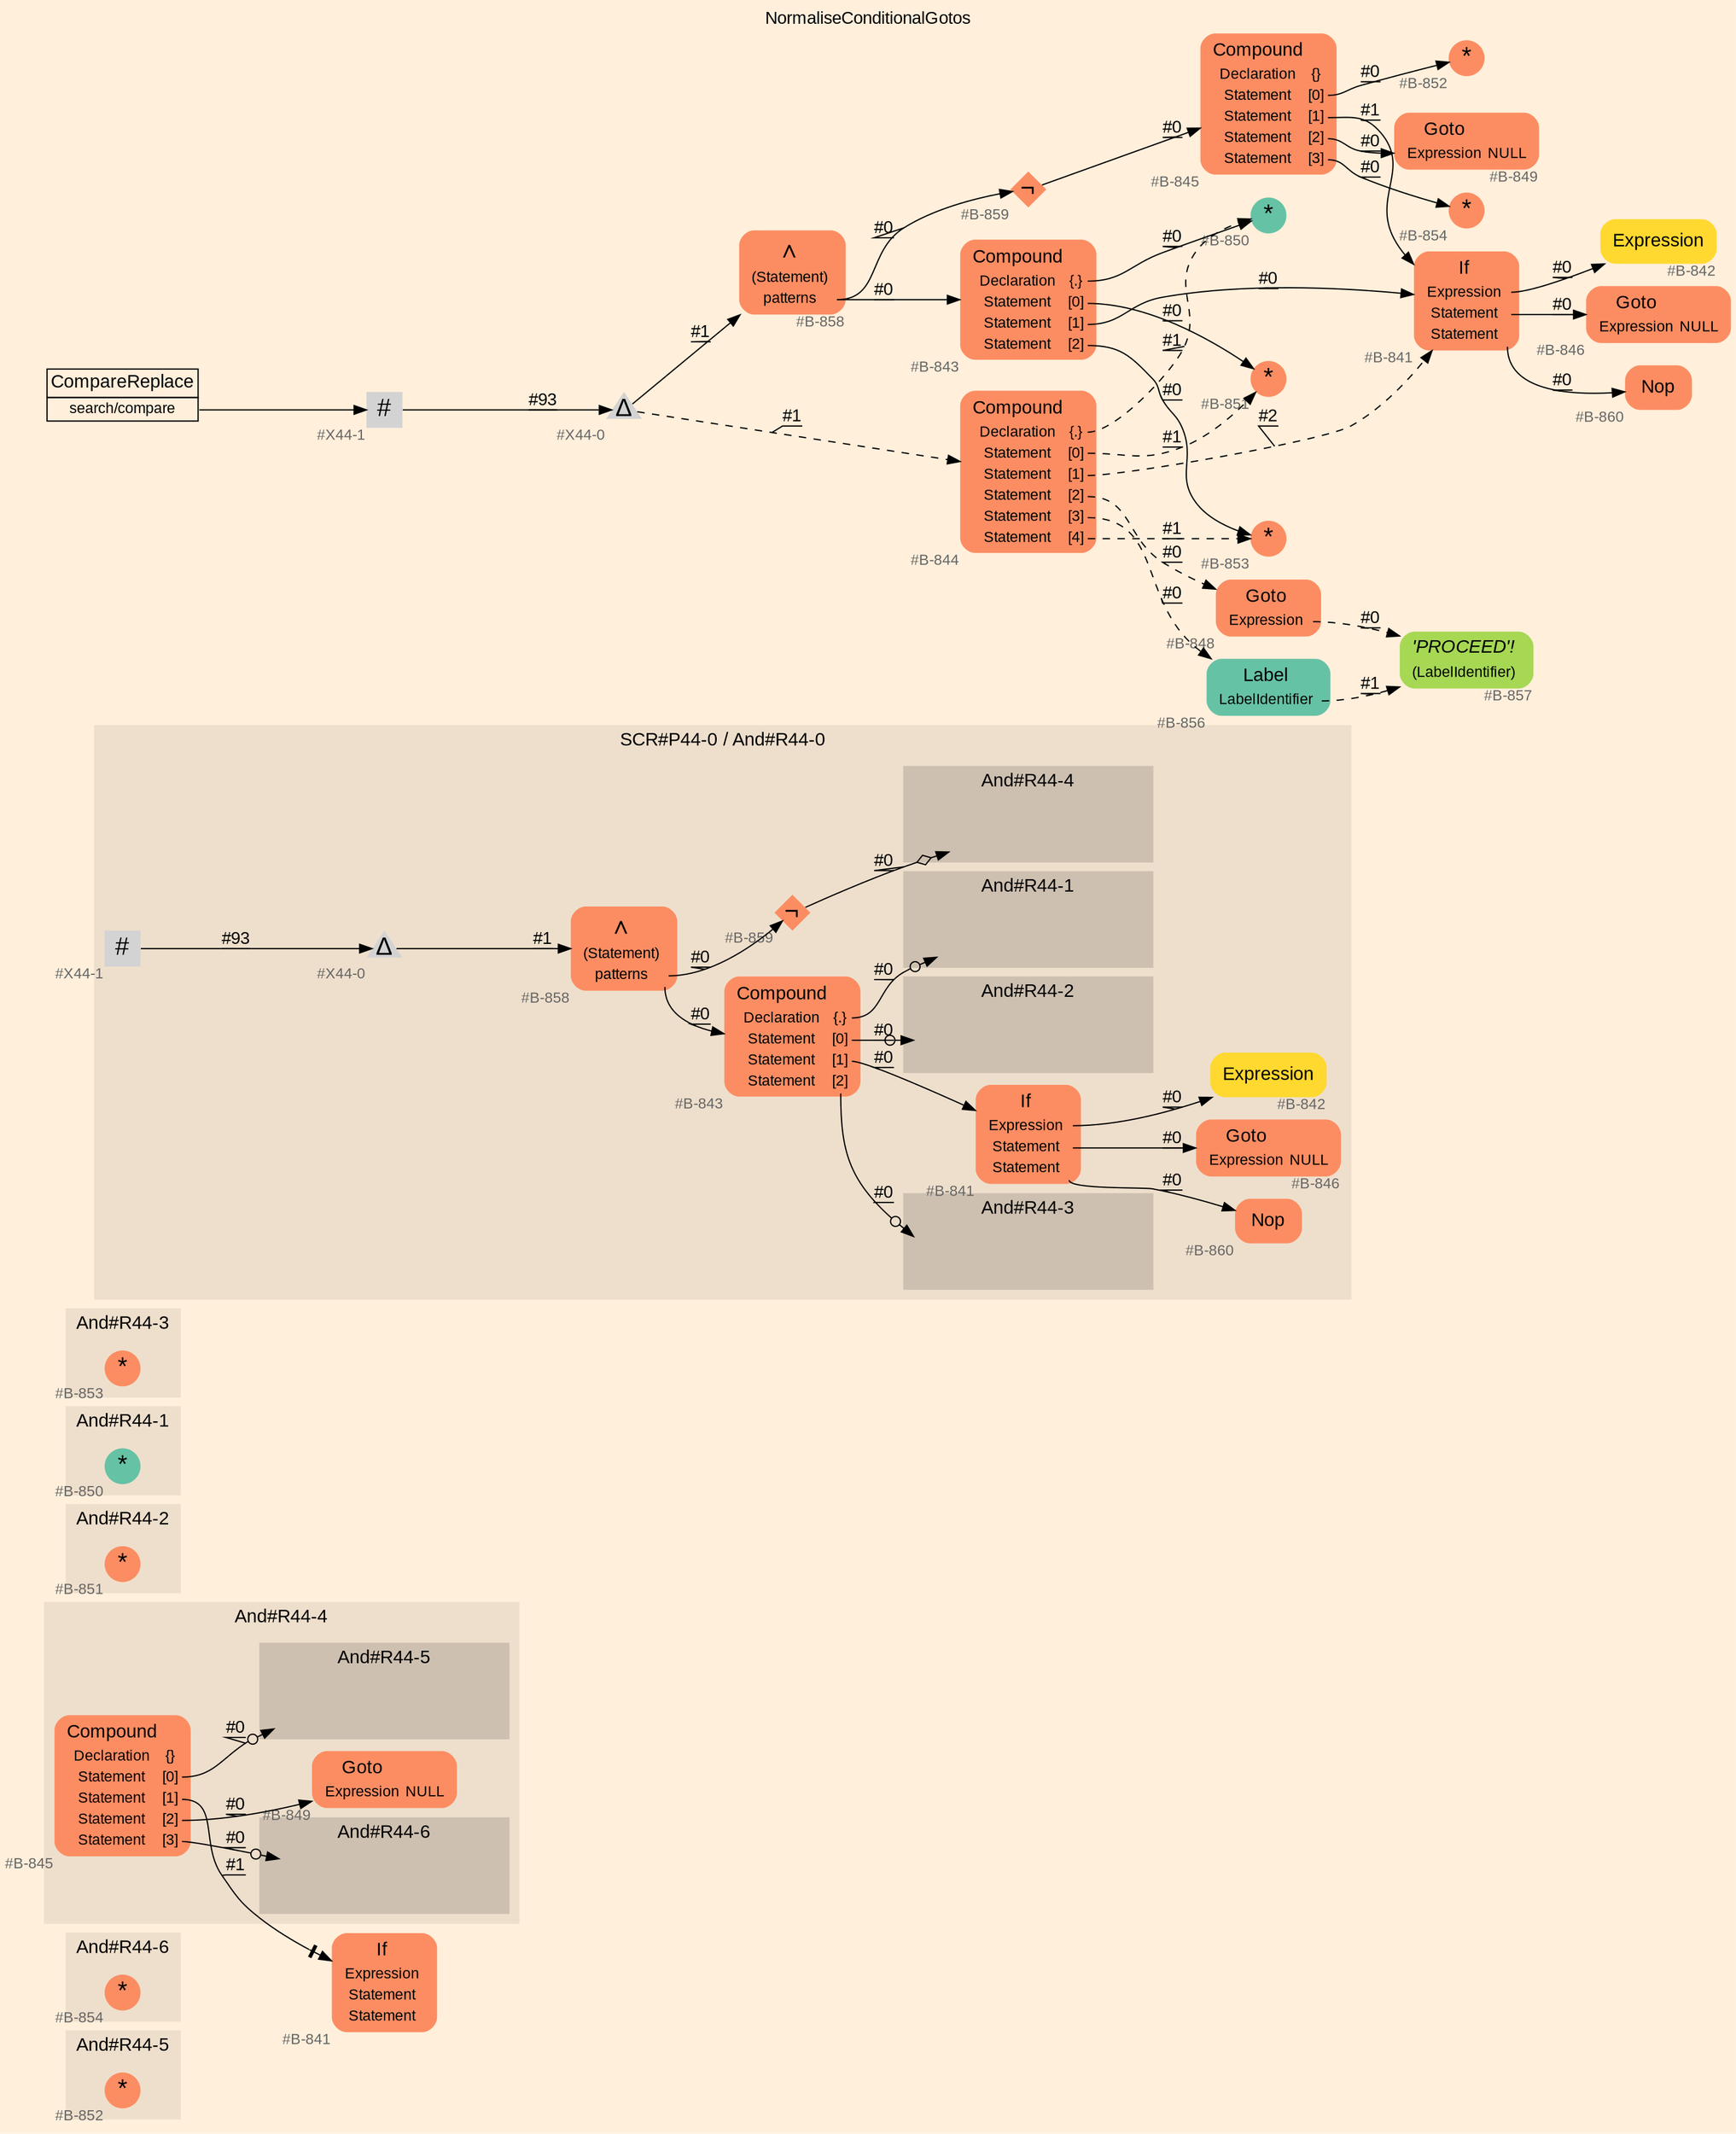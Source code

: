 digraph "NormaliseConditionalGotos" {
label = "NormaliseConditionalGotos"
labelloc = t
graph [
    rankdir = "LR"
    ranksep = 0.3
    bgcolor = antiquewhite1
    color = black
    fontcolor = black
    fontname = "Arial"
];
node [
    fontname = "Arial"
];
edge [
    fontname = "Arial"
];

// -------------------- figure And#R44-5 --------------------
// -------- region And#R44-5 ----------
subgraph "clusterAnd#R44-5" {
    label = "And#R44-5"
    style = "filled"
    color = antiquewhite2
    fontsize = "15"
    // -------- block And#R44-5/#B-852 ----------
    "And#R44-5/#B-852" [
        fillcolor = "/set28/2"
        xlabel = "#B-852"
        fontsize = "12"
        fontcolor = grey40
        shape = "circle"
        label = <<FONT COLOR="black" POINT-SIZE="20">*</FONT>>
        style = "filled"
        penwidth = 0.0
        fixedsize = true
        width = 0.4
        height = 0.4
    ];
    
}


// -------------------- figure And#R44-6 --------------------
// -------- region And#R44-6 ----------
subgraph "clusterAnd#R44-6" {
    label = "And#R44-6"
    style = "filled"
    color = antiquewhite2
    fontsize = "15"
    // -------- block And#R44-6/#B-854 ----------
    "And#R44-6/#B-854" [
        fillcolor = "/set28/2"
        xlabel = "#B-854"
        fontsize = "12"
        fontcolor = grey40
        shape = "circle"
        label = <<FONT COLOR="black" POINT-SIZE="20">*</FONT>>
        style = "filled"
        penwidth = 0.0
        fixedsize = true
        width = 0.4
        height = 0.4
    ];
    
}


// -------------------- figure And#R44-4 --------------------
// -------- region And#R44-4 ----------
subgraph "clusterAnd#R44-4" {
    label = "And#R44-4"
    style = "filled"
    color = antiquewhite2
    fontsize = "15"
    // -------- block And#R44-4/#B-845 ----------
    "And#R44-4/#B-845" [
        fillcolor = "/set28/2"
        xlabel = "#B-845"
        fontsize = "12"
        fontcolor = grey40
        shape = "plaintext"
        label = <<TABLE BORDER="0" CELLBORDER="0" CELLSPACING="0">
         <TR><TD><FONT COLOR="black" POINT-SIZE="15">Compound</FONT></TD></TR>
         <TR><TD><FONT COLOR="black" POINT-SIZE="12">Declaration</FONT></TD><TD PORT="port0"><FONT COLOR="black" POINT-SIZE="12">{}</FONT></TD></TR>
         <TR><TD><FONT COLOR="black" POINT-SIZE="12">Statement</FONT></TD><TD PORT="port1"><FONT COLOR="black" POINT-SIZE="12">[0]</FONT></TD></TR>
         <TR><TD><FONT COLOR="black" POINT-SIZE="12">Statement</FONT></TD><TD PORT="port2"><FONT COLOR="black" POINT-SIZE="12">[1]</FONT></TD></TR>
         <TR><TD><FONT COLOR="black" POINT-SIZE="12">Statement</FONT></TD><TD PORT="port3"><FONT COLOR="black" POINT-SIZE="12">[2]</FONT></TD></TR>
         <TR><TD><FONT COLOR="black" POINT-SIZE="12">Statement</FONT></TD><TD PORT="port4"><FONT COLOR="black" POINT-SIZE="12">[3]</FONT></TD></TR>
        </TABLE>>
        style = "rounded,filled"
    ];
    
    // -------- block And#R44-4/#B-849 ----------
    "And#R44-4/#B-849" [
        fillcolor = "/set28/2"
        xlabel = "#B-849"
        fontsize = "12"
        fontcolor = grey40
        shape = "plaintext"
        label = <<TABLE BORDER="0" CELLBORDER="0" CELLSPACING="0">
         <TR><TD><FONT COLOR="black" POINT-SIZE="15">Goto</FONT></TD></TR>
         <TR><TD><FONT COLOR="black" POINT-SIZE="12">Expression</FONT></TD><TD PORT="port0"><FONT COLOR="black" POINT-SIZE="12">NULL</FONT></TD></TR>
        </TABLE>>
        style = "rounded,filled"
    ];
    
    // -------- region And#R44-4/And#R44-5 ----------
    subgraph "clusterAnd#R44-4/And#R44-5" {
        label = "And#R44-5"
        style = "filled"
        color = antiquewhite3
        fontsize = "15"
        // -------- block And#R44-4/And#R44-5/#B-852 ----------
        "And#R44-4/And#R44-5/#B-852" [
            fillcolor = "/set28/2"
            xlabel = "#B-852"
            fontsize = "12"
            fontcolor = grey40
            shape = "none"
            style = "invisible"
        ];
        
    }
    
    // -------- region And#R44-4/And#R44-6 ----------
    subgraph "clusterAnd#R44-4/And#R44-6" {
        label = "And#R44-6"
        style = "filled"
        color = antiquewhite3
        fontsize = "15"
        // -------- block And#R44-4/And#R44-6/#B-854 ----------
        "And#R44-4/And#R44-6/#B-854" [
            fillcolor = "/set28/2"
            xlabel = "#B-854"
            fontsize = "12"
            fontcolor = grey40
            shape = "none"
            style = "invisible"
        ];
        
    }
    
}

// -------- block And#R44-4/#B-841 ----------
"And#R44-4/#B-841" [
    fillcolor = "/set28/2"
    xlabel = "#B-841"
    fontsize = "12"
    fontcolor = grey40
    shape = "plaintext"
    label = <<TABLE BORDER="0" CELLBORDER="0" CELLSPACING="0">
     <TR><TD><FONT COLOR="black" POINT-SIZE="15">If</FONT></TD></TR>
     <TR><TD><FONT COLOR="black" POINT-SIZE="12">Expression</FONT></TD><TD PORT="port0"></TD></TR>
     <TR><TD><FONT COLOR="black" POINT-SIZE="12">Statement</FONT></TD><TD PORT="port1"></TD></TR>
     <TR><TD><FONT COLOR="black" POINT-SIZE="12">Statement</FONT></TD><TD PORT="port2"></TD></TR>
    </TABLE>>
    style = "rounded,filled"
];

"And#R44-4/#B-845":port1 -> "And#R44-4/And#R44-5/#B-852" [
    arrowhead="normalnoneodot"
    label = "#0"
    decorate = true
    color = black
    fontcolor = black
];

"And#R44-4/#B-845":port2 -> "And#R44-4/#B-841" [
    arrowhead="normalnonetee"
    label = "#1"
    decorate = true
    color = black
    fontcolor = black
];

"And#R44-4/#B-845":port3 -> "And#R44-4/#B-849" [
    label = "#0"
    decorate = true
    color = black
    fontcolor = black
];

"And#R44-4/#B-845":port4 -> "And#R44-4/And#R44-6/#B-854" [
    arrowhead="normalnoneodot"
    label = "#0"
    decorate = true
    color = black
    fontcolor = black
];


// -------------------- figure And#R44-2 --------------------
// -------- region And#R44-2 ----------
subgraph "clusterAnd#R44-2" {
    label = "And#R44-2"
    style = "filled"
    color = antiquewhite2
    fontsize = "15"
    // -------- block And#R44-2/#B-851 ----------
    "And#R44-2/#B-851" [
        fillcolor = "/set28/2"
        xlabel = "#B-851"
        fontsize = "12"
        fontcolor = grey40
        shape = "circle"
        label = <<FONT COLOR="black" POINT-SIZE="20">*</FONT>>
        style = "filled"
        penwidth = 0.0
        fixedsize = true
        width = 0.4
        height = 0.4
    ];
    
}


// -------------------- figure And#R44-1 --------------------
// -------- region And#R44-1 ----------
subgraph "clusterAnd#R44-1" {
    label = "And#R44-1"
    style = "filled"
    color = antiquewhite2
    fontsize = "15"
    // -------- block And#R44-1/#B-850 ----------
    "And#R44-1/#B-850" [
        fillcolor = "/set28/1"
        xlabel = "#B-850"
        fontsize = "12"
        fontcolor = grey40
        shape = "circle"
        label = <<FONT COLOR="black" POINT-SIZE="20">*</FONT>>
        style = "filled"
        penwidth = 0.0
        fixedsize = true
        width = 0.4
        height = 0.4
    ];
    
}


// -------------------- figure And#R44-3 --------------------
// -------- region And#R44-3 ----------
subgraph "clusterAnd#R44-3" {
    label = "And#R44-3"
    style = "filled"
    color = antiquewhite2
    fontsize = "15"
    // -------- block And#R44-3/#B-853 ----------
    "And#R44-3/#B-853" [
        fillcolor = "/set28/2"
        xlabel = "#B-853"
        fontsize = "12"
        fontcolor = grey40
        shape = "circle"
        label = <<FONT COLOR="black" POINT-SIZE="20">*</FONT>>
        style = "filled"
        penwidth = 0.0
        fixedsize = true
        width = 0.4
        height = 0.4
    ];
    
}


// -------------------- figure And#R44-0 --------------------
// -------- region And#R44-0 ----------
subgraph "clusterAnd#R44-0" {
    label = "SCR#P44-0 / And#R44-0"
    style = "filled"
    color = antiquewhite2
    fontsize = "15"
    // -------- block And#R44-0/#X44-0 ----------
    "And#R44-0/#X44-0" [
        xlabel = "#X44-0"
        fontsize = "12"
        fontcolor = grey40
        shape = "triangle"
        label = <<FONT COLOR="black" POINT-SIZE="20">Δ</FONT>>
        style = "filled"
        penwidth = 0.0
        fixedsize = true
        width = 0.4
        height = 0.4
    ];
    
    // -------- block And#R44-0/#B-860 ----------
    "And#R44-0/#B-860" [
        fillcolor = "/set28/2"
        xlabel = "#B-860"
        fontsize = "12"
        fontcolor = grey40
        shape = "plaintext"
        label = <<TABLE BORDER="0" CELLBORDER="0" CELLSPACING="0">
         <TR><TD><FONT COLOR="black" POINT-SIZE="15">Nop</FONT></TD></TR>
        </TABLE>>
        style = "rounded,filled"
    ];
    
    // -------- block And#R44-0/#B-843 ----------
    "And#R44-0/#B-843" [
        fillcolor = "/set28/2"
        xlabel = "#B-843"
        fontsize = "12"
        fontcolor = grey40
        shape = "plaintext"
        label = <<TABLE BORDER="0" CELLBORDER="0" CELLSPACING="0">
         <TR><TD><FONT COLOR="black" POINT-SIZE="15">Compound</FONT></TD></TR>
         <TR><TD><FONT COLOR="black" POINT-SIZE="12">Declaration</FONT></TD><TD PORT="port0"><FONT COLOR="black" POINT-SIZE="12">{.}</FONT></TD></TR>
         <TR><TD><FONT COLOR="black" POINT-SIZE="12">Statement</FONT></TD><TD PORT="port1"><FONT COLOR="black" POINT-SIZE="12">[0]</FONT></TD></TR>
         <TR><TD><FONT COLOR="black" POINT-SIZE="12">Statement</FONT></TD><TD PORT="port2"><FONT COLOR="black" POINT-SIZE="12">[1]</FONT></TD></TR>
         <TR><TD><FONT COLOR="black" POINT-SIZE="12">Statement</FONT></TD><TD PORT="port3"><FONT COLOR="black" POINT-SIZE="12">[2]</FONT></TD></TR>
        </TABLE>>
        style = "rounded,filled"
    ];
    
    // -------- block And#R44-0/#B-841 ----------
    "And#R44-0/#B-841" [
        fillcolor = "/set28/2"
        xlabel = "#B-841"
        fontsize = "12"
        fontcolor = grey40
        shape = "plaintext"
        label = <<TABLE BORDER="0" CELLBORDER="0" CELLSPACING="0">
         <TR><TD><FONT COLOR="black" POINT-SIZE="15">If</FONT></TD></TR>
         <TR><TD><FONT COLOR="black" POINT-SIZE="12">Expression</FONT></TD><TD PORT="port0"></TD></TR>
         <TR><TD><FONT COLOR="black" POINT-SIZE="12">Statement</FONT></TD><TD PORT="port1"></TD></TR>
         <TR><TD><FONT COLOR="black" POINT-SIZE="12">Statement</FONT></TD><TD PORT="port2"></TD></TR>
        </TABLE>>
        style = "rounded,filled"
    ];
    
    // -------- block And#R44-0/#B-858 ----------
    "And#R44-0/#B-858" [
        fillcolor = "/set28/2"
        xlabel = "#B-858"
        fontsize = "12"
        fontcolor = grey40
        shape = "plaintext"
        label = <<TABLE BORDER="0" CELLBORDER="0" CELLSPACING="0">
         <TR><TD><FONT COLOR="black" POINT-SIZE="20">∧</FONT></TD></TR>
         <TR><TD><FONT COLOR="black" POINT-SIZE="12">(Statement)</FONT></TD><TD PORT="port0"></TD></TR>
         <TR><TD><FONT COLOR="black" POINT-SIZE="12">patterns</FONT></TD><TD PORT="port1"></TD></TR>
        </TABLE>>
        style = "rounded,filled"
    ];
    
    // -------- block And#R44-0/#B-859 ----------
    "And#R44-0/#B-859" [
        fillcolor = "/set28/2"
        xlabel = "#B-859"
        fontsize = "12"
        fontcolor = grey40
        shape = "diamond"
        label = <<FONT COLOR="black" POINT-SIZE="20">¬</FONT>>
        style = "filled"
        penwidth = 0.0
        fixedsize = true
        width = 0.4
        height = 0.4
    ];
    
    // -------- block And#R44-0/#X44-1 ----------
    "And#R44-0/#X44-1" [
        xlabel = "#X44-1"
        fontsize = "12"
        fontcolor = grey40
        shape = "square"
        label = <<FONT COLOR="black" POINT-SIZE="20">#</FONT>>
        style = "filled"
        penwidth = 0.0
        fixedsize = true
        width = 0.4
        height = 0.4
    ];
    
    // -------- block And#R44-0/#B-842 ----------
    "And#R44-0/#B-842" [
        fillcolor = "/set28/6"
        xlabel = "#B-842"
        fontsize = "12"
        fontcolor = grey40
        shape = "plaintext"
        label = <<TABLE BORDER="0" CELLBORDER="0" CELLSPACING="0">
         <TR><TD><FONT COLOR="black" POINT-SIZE="15">Expression</FONT></TD></TR>
        </TABLE>>
        style = "rounded,filled"
    ];
    
    // -------- block And#R44-0/#B-846 ----------
    "And#R44-0/#B-846" [
        fillcolor = "/set28/2"
        xlabel = "#B-846"
        fontsize = "12"
        fontcolor = grey40
        shape = "plaintext"
        label = <<TABLE BORDER="0" CELLBORDER="0" CELLSPACING="0">
         <TR><TD><FONT COLOR="black" POINT-SIZE="15">Goto</FONT></TD></TR>
         <TR><TD><FONT COLOR="black" POINT-SIZE="12">Expression</FONT></TD><TD PORT="port0"><FONT COLOR="black" POINT-SIZE="12">NULL</FONT></TD></TR>
        </TABLE>>
        style = "rounded,filled"
    ];
    
    // -------- region And#R44-0/And#R44-1 ----------
    subgraph "clusterAnd#R44-0/And#R44-1" {
        label = "And#R44-1"
        style = "filled"
        color = antiquewhite3
        fontsize = "15"
        // -------- block And#R44-0/And#R44-1/#B-850 ----------
        "And#R44-0/And#R44-1/#B-850" [
            fillcolor = "/set28/1"
            xlabel = "#B-850"
            fontsize = "12"
            fontcolor = grey40
            shape = "none"
            style = "invisible"
        ];
        
    }
    
    // -------- region And#R44-0/And#R44-2 ----------
    subgraph "clusterAnd#R44-0/And#R44-2" {
        label = "And#R44-2"
        style = "filled"
        color = antiquewhite3
        fontsize = "15"
        // -------- block And#R44-0/And#R44-2/#B-851 ----------
        "And#R44-0/And#R44-2/#B-851" [
            fillcolor = "/set28/2"
            xlabel = "#B-851"
            fontsize = "12"
            fontcolor = grey40
            shape = "none"
            style = "invisible"
        ];
        
    }
    
    // -------- region And#R44-0/And#R44-3 ----------
    subgraph "clusterAnd#R44-0/And#R44-3" {
        label = "And#R44-3"
        style = "filled"
        color = antiquewhite3
        fontsize = "15"
        // -------- block And#R44-0/And#R44-3/#B-853 ----------
        "And#R44-0/And#R44-3/#B-853" [
            fillcolor = "/set28/2"
            xlabel = "#B-853"
            fontsize = "12"
            fontcolor = grey40
            shape = "none"
            style = "invisible"
        ];
        
    }
    
    // -------- region And#R44-0/And#R44-4 ----------
    subgraph "clusterAnd#R44-0/And#R44-4" {
        label = "And#R44-4"
        style = "filled"
        color = antiquewhite3
        fontsize = "15"
        // -------- block And#R44-0/And#R44-4/#B-845 ----------
        "And#R44-0/And#R44-4/#B-845" [
            fillcolor = "/set28/2"
            xlabel = "#B-845"
            fontsize = "12"
            fontcolor = grey40
            shape = "none"
            style = "invisible"
        ];
        
    }
    
}

"And#R44-0/#X44-0" -> "And#R44-0/#B-858" [
    label = "#1"
    decorate = true
    color = black
    fontcolor = black
];

"And#R44-0/#B-843":port0 -> "And#R44-0/And#R44-1/#B-850" [
    arrowhead="normalnoneodot"
    label = "#0"
    decorate = true
    color = black
    fontcolor = black
];

"And#R44-0/#B-843":port1 -> "And#R44-0/And#R44-2/#B-851" [
    arrowhead="normalnoneodot"
    label = "#0"
    decorate = true
    color = black
    fontcolor = black
];

"And#R44-0/#B-843":port2 -> "And#R44-0/#B-841" [
    label = "#0"
    decorate = true
    color = black
    fontcolor = black
];

"And#R44-0/#B-843":port3 -> "And#R44-0/And#R44-3/#B-853" [
    arrowhead="normalnoneodot"
    label = "#0"
    decorate = true
    color = black
    fontcolor = black
];

"And#R44-0/#B-841":port0 -> "And#R44-0/#B-842" [
    label = "#0"
    decorate = true
    color = black
    fontcolor = black
];

"And#R44-0/#B-841":port1 -> "And#R44-0/#B-846" [
    label = "#0"
    decorate = true
    color = black
    fontcolor = black
];

"And#R44-0/#B-841":port2 -> "And#R44-0/#B-860" [
    label = "#0"
    decorate = true
    color = black
    fontcolor = black
];

"And#R44-0/#B-858":port1 -> "And#R44-0/#B-843" [
    label = "#0"
    decorate = true
    color = black
    fontcolor = black
];

"And#R44-0/#B-858":port1 -> "And#R44-0/#B-859" [
    label = "#0"
    decorate = true
    color = black
    fontcolor = black
];

"And#R44-0/#B-859" -> "And#R44-0/And#R44-4/#B-845" [
    arrowhead="normalnoneodiamond"
    label = "#0"
    decorate = true
    color = black
    fontcolor = black
];

"And#R44-0/#X44-1" -> "And#R44-0/#X44-0" [
    label = "#93"
    decorate = true
    color = black
    fontcolor = black
];


// -------------------- transformation figure --------------------
// -------- block CR#X44-2 ----------
"CR#X44-2" [
    fillcolor = antiquewhite1
    fontsize = "12"
    fontcolor = grey40
    shape = "plaintext"
    label = <<TABLE BORDER="0" CELLBORDER="1" CELLSPACING="0">
     <TR><TD><FONT COLOR="black" POINT-SIZE="15">CompareReplace</FONT></TD></TR>
     <TR><TD PORT="port0"><FONT COLOR="black" POINT-SIZE="12">search/compare</FONT></TD></TR>
    </TABLE>>
    style = "filled"
    color = black
];

// -------- block #X44-1 ----------
"#X44-1" [
    xlabel = "#X44-1"
    fontsize = "12"
    fontcolor = grey40
    shape = "square"
    label = <<FONT COLOR="black" POINT-SIZE="20">#</FONT>>
    style = "filled"
    penwidth = 0.0
    fixedsize = true
    width = 0.4
    height = 0.4
];

// -------- block #X44-0 ----------
"#X44-0" [
    xlabel = "#X44-0"
    fontsize = "12"
    fontcolor = grey40
    shape = "triangle"
    label = <<FONT COLOR="black" POINT-SIZE="20">Δ</FONT>>
    style = "filled"
    penwidth = 0.0
    fixedsize = true
    width = 0.4
    height = 0.4
];

// -------- block #B-858 ----------
"#B-858" [
    fillcolor = "/set28/2"
    xlabel = "#B-858"
    fontsize = "12"
    fontcolor = grey40
    shape = "plaintext"
    label = <<TABLE BORDER="0" CELLBORDER="0" CELLSPACING="0">
     <TR><TD><FONT COLOR="black" POINT-SIZE="20">∧</FONT></TD></TR>
     <TR><TD><FONT COLOR="black" POINT-SIZE="12">(Statement)</FONT></TD><TD PORT="port0"></TD></TR>
     <TR><TD><FONT COLOR="black" POINT-SIZE="12">patterns</FONT></TD><TD PORT="port1"></TD></TR>
    </TABLE>>
    style = "rounded,filled"
];

// -------- block #B-843 ----------
"#B-843" [
    fillcolor = "/set28/2"
    xlabel = "#B-843"
    fontsize = "12"
    fontcolor = grey40
    shape = "plaintext"
    label = <<TABLE BORDER="0" CELLBORDER="0" CELLSPACING="0">
     <TR><TD><FONT COLOR="black" POINT-SIZE="15">Compound</FONT></TD></TR>
     <TR><TD><FONT COLOR="black" POINT-SIZE="12">Declaration</FONT></TD><TD PORT="port0"><FONT COLOR="black" POINT-SIZE="12">{.}</FONT></TD></TR>
     <TR><TD><FONT COLOR="black" POINT-SIZE="12">Statement</FONT></TD><TD PORT="port1"><FONT COLOR="black" POINT-SIZE="12">[0]</FONT></TD></TR>
     <TR><TD><FONT COLOR="black" POINT-SIZE="12">Statement</FONT></TD><TD PORT="port2"><FONT COLOR="black" POINT-SIZE="12">[1]</FONT></TD></TR>
     <TR><TD><FONT COLOR="black" POINT-SIZE="12">Statement</FONT></TD><TD PORT="port3"><FONT COLOR="black" POINT-SIZE="12">[2]</FONT></TD></TR>
    </TABLE>>
    style = "rounded,filled"
];

// -------- block #B-850 ----------
"#B-850" [
    fillcolor = "/set28/1"
    xlabel = "#B-850"
    fontsize = "12"
    fontcolor = grey40
    shape = "circle"
    label = <<FONT COLOR="black" POINT-SIZE="20">*</FONT>>
    style = "filled"
    penwidth = 0.0
    fixedsize = true
    width = 0.4
    height = 0.4
];

// -------- block #B-851 ----------
"#B-851" [
    fillcolor = "/set28/2"
    xlabel = "#B-851"
    fontsize = "12"
    fontcolor = grey40
    shape = "circle"
    label = <<FONT COLOR="black" POINT-SIZE="20">*</FONT>>
    style = "filled"
    penwidth = 0.0
    fixedsize = true
    width = 0.4
    height = 0.4
];

// -------- block #B-841 ----------
"#B-841" [
    fillcolor = "/set28/2"
    xlabel = "#B-841"
    fontsize = "12"
    fontcolor = grey40
    shape = "plaintext"
    label = <<TABLE BORDER="0" CELLBORDER="0" CELLSPACING="0">
     <TR><TD><FONT COLOR="black" POINT-SIZE="15">If</FONT></TD></TR>
     <TR><TD><FONT COLOR="black" POINT-SIZE="12">Expression</FONT></TD><TD PORT="port0"></TD></TR>
     <TR><TD><FONT COLOR="black" POINT-SIZE="12">Statement</FONT></TD><TD PORT="port1"></TD></TR>
     <TR><TD><FONT COLOR="black" POINT-SIZE="12">Statement</FONT></TD><TD PORT="port2"></TD></TR>
    </TABLE>>
    style = "rounded,filled"
];

// -------- block #B-842 ----------
"#B-842" [
    fillcolor = "/set28/6"
    xlabel = "#B-842"
    fontsize = "12"
    fontcolor = grey40
    shape = "plaintext"
    label = <<TABLE BORDER="0" CELLBORDER="0" CELLSPACING="0">
     <TR><TD><FONT COLOR="black" POINT-SIZE="15">Expression</FONT></TD></TR>
    </TABLE>>
    style = "rounded,filled"
];

// -------- block #B-846 ----------
"#B-846" [
    fillcolor = "/set28/2"
    xlabel = "#B-846"
    fontsize = "12"
    fontcolor = grey40
    shape = "plaintext"
    label = <<TABLE BORDER="0" CELLBORDER="0" CELLSPACING="0">
     <TR><TD><FONT COLOR="black" POINT-SIZE="15">Goto</FONT></TD></TR>
     <TR><TD><FONT COLOR="black" POINT-SIZE="12">Expression</FONT></TD><TD PORT="port0"><FONT COLOR="black" POINT-SIZE="12">NULL</FONT></TD></TR>
    </TABLE>>
    style = "rounded,filled"
];

// -------- block #B-860 ----------
"#B-860" [
    fillcolor = "/set28/2"
    xlabel = "#B-860"
    fontsize = "12"
    fontcolor = grey40
    shape = "plaintext"
    label = <<TABLE BORDER="0" CELLBORDER="0" CELLSPACING="0">
     <TR><TD><FONT COLOR="black" POINT-SIZE="15">Nop</FONT></TD></TR>
    </TABLE>>
    style = "rounded,filled"
];

// -------- block #B-853 ----------
"#B-853" [
    fillcolor = "/set28/2"
    xlabel = "#B-853"
    fontsize = "12"
    fontcolor = grey40
    shape = "circle"
    label = <<FONT COLOR="black" POINT-SIZE="20">*</FONT>>
    style = "filled"
    penwidth = 0.0
    fixedsize = true
    width = 0.4
    height = 0.4
];

// -------- block #B-859 ----------
"#B-859" [
    fillcolor = "/set28/2"
    xlabel = "#B-859"
    fontsize = "12"
    fontcolor = grey40
    shape = "diamond"
    label = <<FONT COLOR="black" POINT-SIZE="20">¬</FONT>>
    style = "filled"
    penwidth = 0.0
    fixedsize = true
    width = 0.4
    height = 0.4
];

// -------- block #B-845 ----------
"#B-845" [
    fillcolor = "/set28/2"
    xlabel = "#B-845"
    fontsize = "12"
    fontcolor = grey40
    shape = "plaintext"
    label = <<TABLE BORDER="0" CELLBORDER="0" CELLSPACING="0">
     <TR><TD><FONT COLOR="black" POINT-SIZE="15">Compound</FONT></TD></TR>
     <TR><TD><FONT COLOR="black" POINT-SIZE="12">Declaration</FONT></TD><TD PORT="port0"><FONT COLOR="black" POINT-SIZE="12">{}</FONT></TD></TR>
     <TR><TD><FONT COLOR="black" POINT-SIZE="12">Statement</FONT></TD><TD PORT="port1"><FONT COLOR="black" POINT-SIZE="12">[0]</FONT></TD></TR>
     <TR><TD><FONT COLOR="black" POINT-SIZE="12">Statement</FONT></TD><TD PORT="port2"><FONT COLOR="black" POINT-SIZE="12">[1]</FONT></TD></TR>
     <TR><TD><FONT COLOR="black" POINT-SIZE="12">Statement</FONT></TD><TD PORT="port3"><FONT COLOR="black" POINT-SIZE="12">[2]</FONT></TD></TR>
     <TR><TD><FONT COLOR="black" POINT-SIZE="12">Statement</FONT></TD><TD PORT="port4"><FONT COLOR="black" POINT-SIZE="12">[3]</FONT></TD></TR>
    </TABLE>>
    style = "rounded,filled"
];

// -------- block #B-852 ----------
"#B-852" [
    fillcolor = "/set28/2"
    xlabel = "#B-852"
    fontsize = "12"
    fontcolor = grey40
    shape = "circle"
    label = <<FONT COLOR="black" POINT-SIZE="20">*</FONT>>
    style = "filled"
    penwidth = 0.0
    fixedsize = true
    width = 0.4
    height = 0.4
];

// -------- block #B-849 ----------
"#B-849" [
    fillcolor = "/set28/2"
    xlabel = "#B-849"
    fontsize = "12"
    fontcolor = grey40
    shape = "plaintext"
    label = <<TABLE BORDER="0" CELLBORDER="0" CELLSPACING="0">
     <TR><TD><FONT COLOR="black" POINT-SIZE="15">Goto</FONT></TD></TR>
     <TR><TD><FONT COLOR="black" POINT-SIZE="12">Expression</FONT></TD><TD PORT="port0"><FONT COLOR="black" POINT-SIZE="12">NULL</FONT></TD></TR>
    </TABLE>>
    style = "rounded,filled"
];

// -------- block #B-854 ----------
"#B-854" [
    fillcolor = "/set28/2"
    xlabel = "#B-854"
    fontsize = "12"
    fontcolor = grey40
    shape = "circle"
    label = <<FONT COLOR="black" POINT-SIZE="20">*</FONT>>
    style = "filled"
    penwidth = 0.0
    fixedsize = true
    width = 0.4
    height = 0.4
];

// -------- block #B-844 ----------
"#B-844" [
    fillcolor = "/set28/2"
    xlabel = "#B-844"
    fontsize = "12"
    fontcolor = grey40
    shape = "plaintext"
    label = <<TABLE BORDER="0" CELLBORDER="0" CELLSPACING="0">
     <TR><TD><FONT COLOR="black" POINT-SIZE="15">Compound</FONT></TD></TR>
     <TR><TD><FONT COLOR="black" POINT-SIZE="12">Declaration</FONT></TD><TD PORT="port0"><FONT COLOR="black" POINT-SIZE="12">{.}</FONT></TD></TR>
     <TR><TD><FONT COLOR="black" POINT-SIZE="12">Statement</FONT></TD><TD PORT="port1"><FONT COLOR="black" POINT-SIZE="12">[0]</FONT></TD></TR>
     <TR><TD><FONT COLOR="black" POINT-SIZE="12">Statement</FONT></TD><TD PORT="port2"><FONT COLOR="black" POINT-SIZE="12">[1]</FONT></TD></TR>
     <TR><TD><FONT COLOR="black" POINT-SIZE="12">Statement</FONT></TD><TD PORT="port3"><FONT COLOR="black" POINT-SIZE="12">[2]</FONT></TD></TR>
     <TR><TD><FONT COLOR="black" POINT-SIZE="12">Statement</FONT></TD><TD PORT="port4"><FONT COLOR="black" POINT-SIZE="12">[3]</FONT></TD></TR>
     <TR><TD><FONT COLOR="black" POINT-SIZE="12">Statement</FONT></TD><TD PORT="port5"><FONT COLOR="black" POINT-SIZE="12">[4]</FONT></TD></TR>
    </TABLE>>
    style = "rounded,filled"
];

// -------- block #B-848 ----------
"#B-848" [
    fillcolor = "/set28/2"
    xlabel = "#B-848"
    fontsize = "12"
    fontcolor = grey40
    shape = "plaintext"
    label = <<TABLE BORDER="0" CELLBORDER="0" CELLSPACING="0">
     <TR><TD><FONT COLOR="black" POINT-SIZE="15">Goto</FONT></TD></TR>
     <TR><TD><FONT COLOR="black" POINT-SIZE="12">Expression</FONT></TD><TD PORT="port0"></TD></TR>
    </TABLE>>
    style = "rounded,filled"
];

// -------- block #B-857 ----------
"#B-857" [
    fillcolor = "/set28/5"
    xlabel = "#B-857"
    fontsize = "12"
    fontcolor = grey40
    shape = "plaintext"
    label = <<TABLE BORDER="0" CELLBORDER="0" CELLSPACING="0">
     <TR><TD><FONT COLOR="black" POINT-SIZE="15"><I>'PROCEED'!</I></FONT></TD></TR>
     <TR><TD><FONT COLOR="black" POINT-SIZE="12">(LabelIdentifier)</FONT></TD><TD PORT="port0"></TD></TR>
    </TABLE>>
    style = "rounded,filled"
];

// -------- block #B-856 ----------
"#B-856" [
    fillcolor = "/set28/1"
    xlabel = "#B-856"
    fontsize = "12"
    fontcolor = grey40
    shape = "plaintext"
    label = <<TABLE BORDER="0" CELLBORDER="0" CELLSPACING="0">
     <TR><TD><FONT COLOR="black" POINT-SIZE="15">Label</FONT></TD></TR>
     <TR><TD><FONT COLOR="black" POINT-SIZE="12">LabelIdentifier</FONT></TD><TD PORT="port0"></TD></TR>
    </TABLE>>
    style = "rounded,filled"
];

"CR#X44-2":port0 -> "#X44-1" [
    label = ""
    decorate = true
    color = black
    fontcolor = black
];

"#X44-1" -> "#X44-0" [
    label = "#93"
    decorate = true
    color = black
    fontcolor = black
];

"#X44-0" -> "#B-858" [
    label = "#1"
    decorate = true
    color = black
    fontcolor = black
];

"#X44-0" -> "#B-844" [
    style="dashed"
    label = "#1"
    decorate = true
    color = black
    fontcolor = black
];

"#B-858":port1 -> "#B-843" [
    label = "#0"
    decorate = true
    color = black
    fontcolor = black
];

"#B-858":port1 -> "#B-859" [
    label = "#0"
    decorate = true
    color = black
    fontcolor = black
];

"#B-843":port0 -> "#B-850" [
    label = "#0"
    decorate = true
    color = black
    fontcolor = black
];

"#B-843":port1 -> "#B-851" [
    label = "#0"
    decorate = true
    color = black
    fontcolor = black
];

"#B-843":port2 -> "#B-841" [
    label = "#0"
    decorate = true
    color = black
    fontcolor = black
];

"#B-843":port3 -> "#B-853" [
    label = "#0"
    decorate = true
    color = black
    fontcolor = black
];

"#B-841":port0 -> "#B-842" [
    label = "#0"
    decorate = true
    color = black
    fontcolor = black
];

"#B-841":port1 -> "#B-846" [
    label = "#0"
    decorate = true
    color = black
    fontcolor = black
];

"#B-841":port2 -> "#B-860" [
    label = "#0"
    decorate = true
    color = black
    fontcolor = black
];

"#B-859" -> "#B-845" [
    label = "#0"
    decorate = true
    color = black
    fontcolor = black
];

"#B-845":port1 -> "#B-852" [
    label = "#0"
    decorate = true
    color = black
    fontcolor = black
];

"#B-845":port2 -> "#B-841" [
    label = "#1"
    decorate = true
    color = black
    fontcolor = black
];

"#B-845":port3 -> "#B-849" [
    label = "#0"
    decorate = true
    color = black
    fontcolor = black
];

"#B-845":port4 -> "#B-854" [
    label = "#0"
    decorate = true
    color = black
    fontcolor = black
];

"#B-844":port0 -> "#B-850" [
    style="dashed"
    label = "#1"
    decorate = true
    color = black
    fontcolor = black
];

"#B-844":port1 -> "#B-851" [
    style="dashed"
    label = "#1"
    decorate = true
    color = black
    fontcolor = black
];

"#B-844":port2 -> "#B-841" [
    style="dashed"
    label = "#2"
    decorate = true
    color = black
    fontcolor = black
];

"#B-844":port3 -> "#B-848" [
    style="dashed"
    label = "#0"
    decorate = true
    color = black
    fontcolor = black
];

"#B-844":port4 -> "#B-856" [
    style="dashed"
    label = "#0"
    decorate = true
    color = black
    fontcolor = black
];

"#B-844":port5 -> "#B-853" [
    style="dashed"
    label = "#1"
    decorate = true
    color = black
    fontcolor = black
];

"#B-848":port0 -> "#B-857" [
    style="dashed"
    label = "#0"
    decorate = true
    color = black
    fontcolor = black
];

"#B-856":port0 -> "#B-857" [
    style="dashed"
    label = "#1"
    decorate = true
    color = black
    fontcolor = black
];


}
